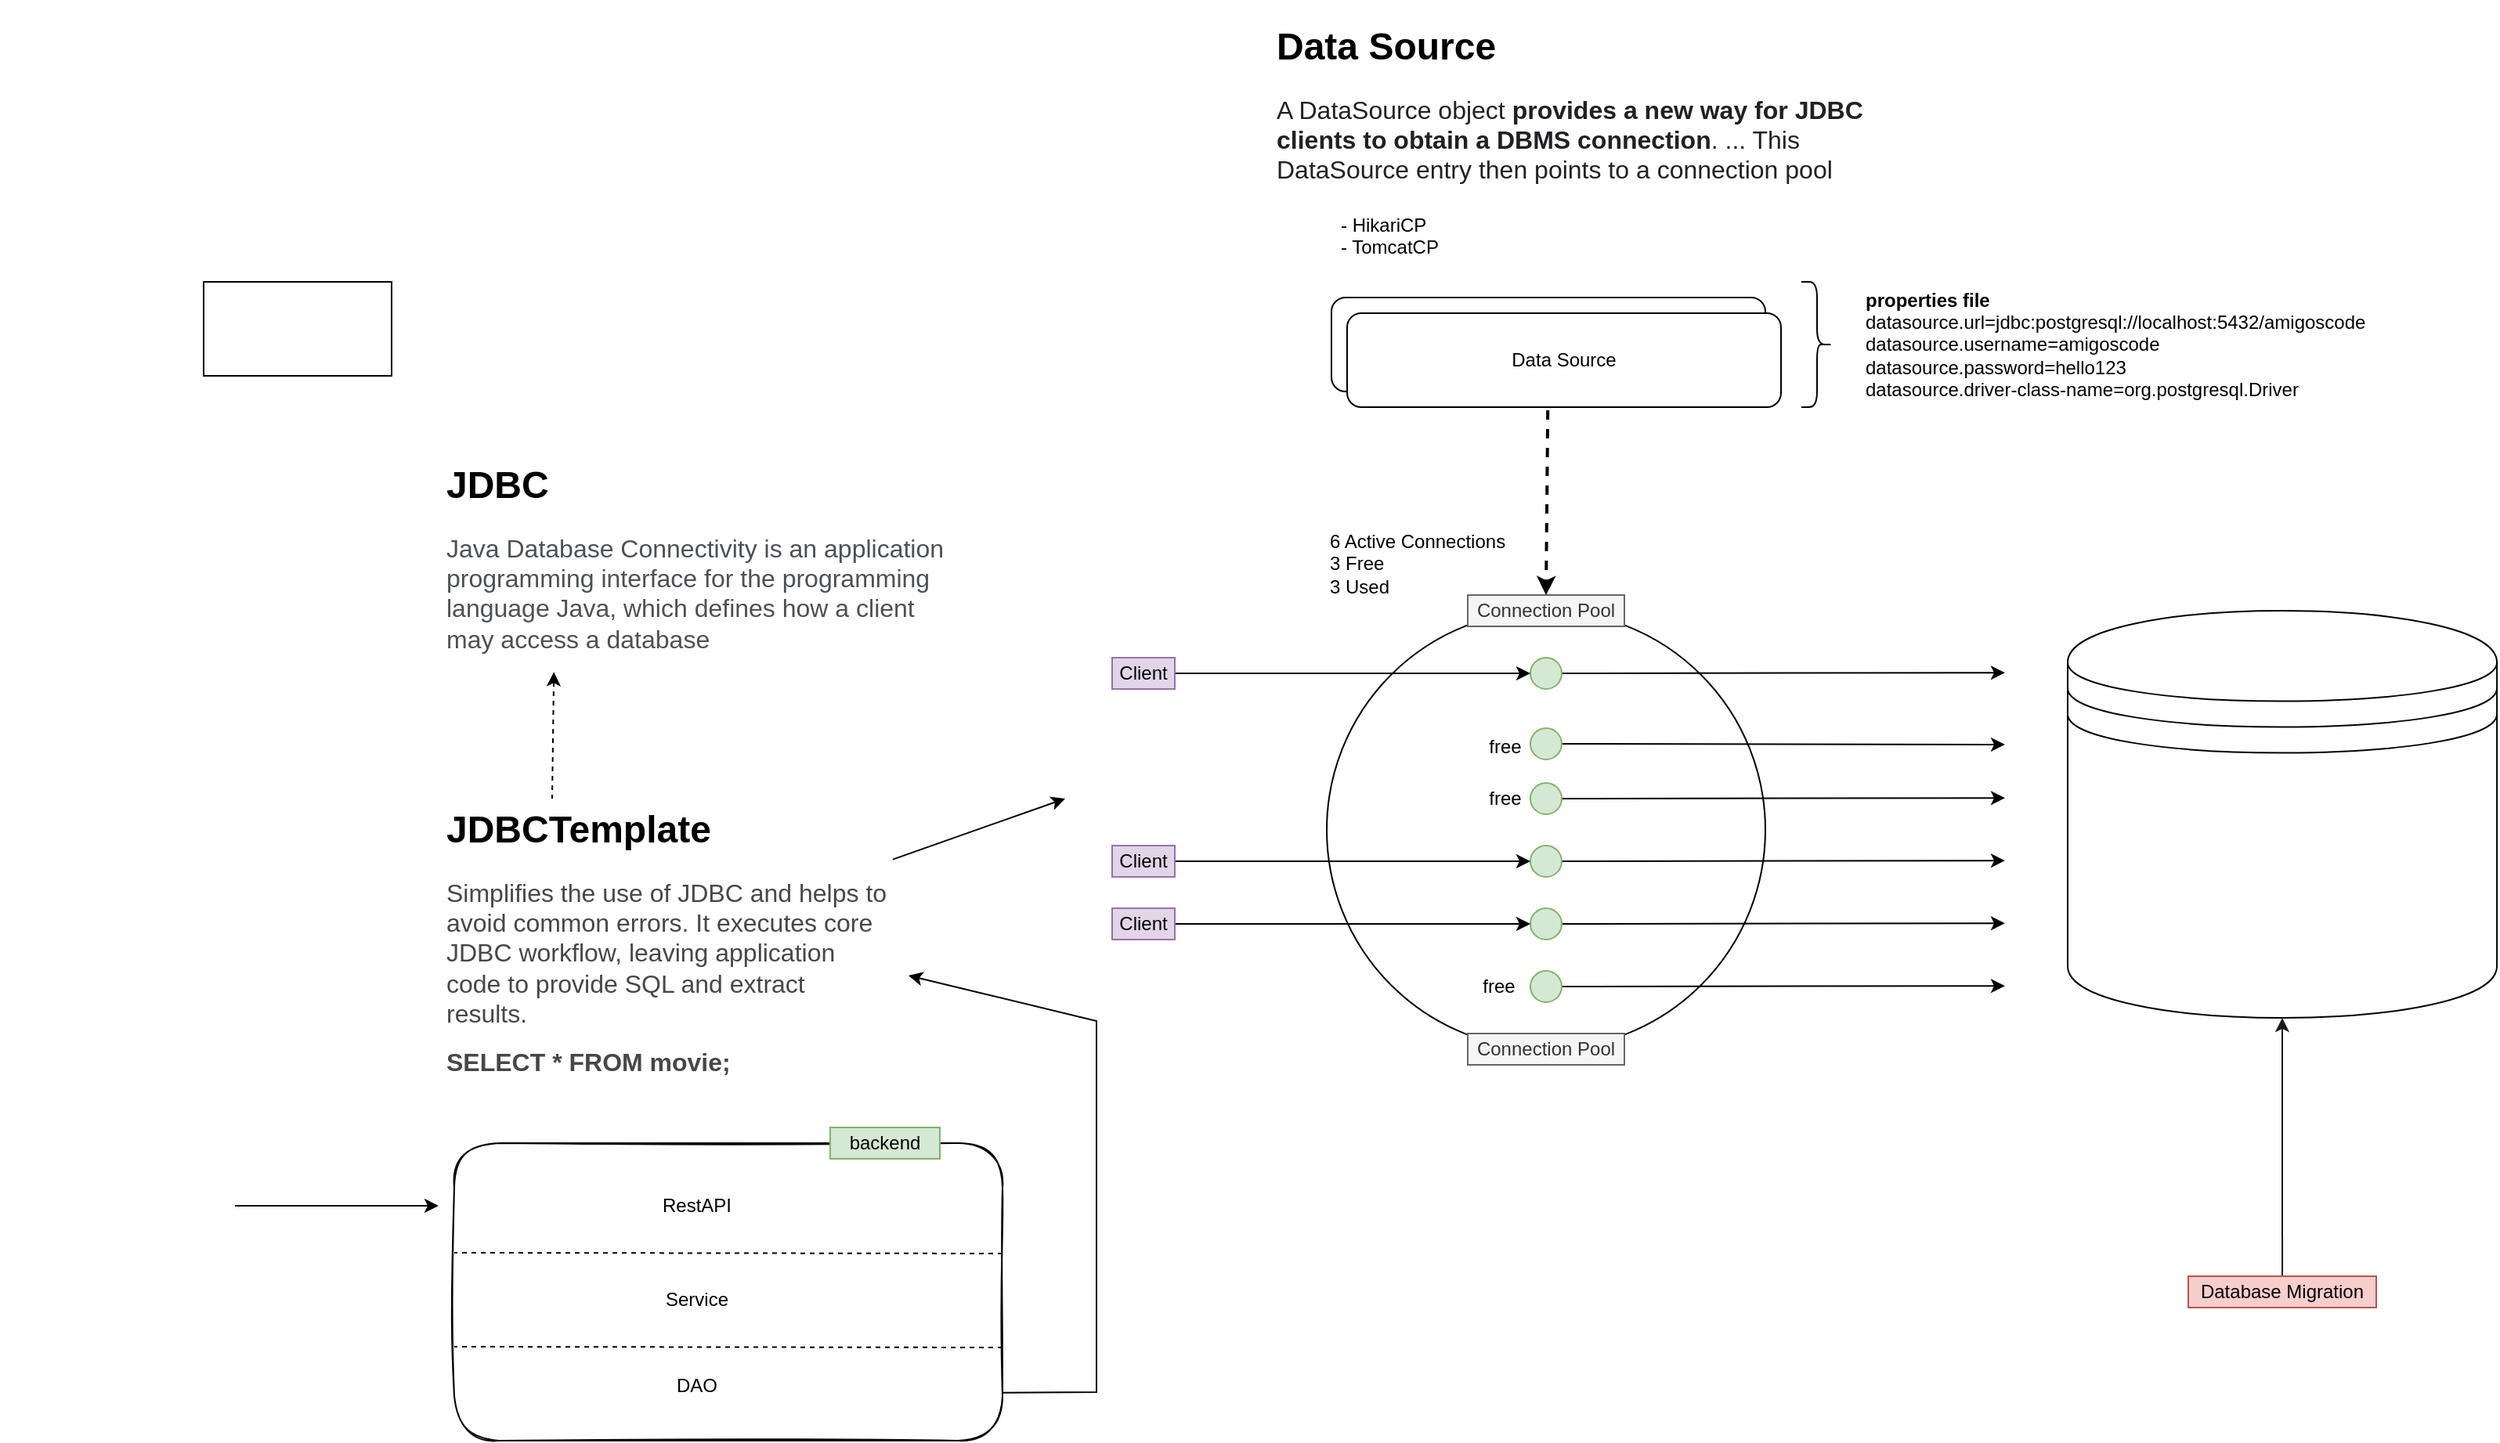 <mxfile>
    <diagram id="08NOcu-Tgr5mJoTlA-Wd" name="amigoscode">
        <mxGraphModel dx="1960" dy="441" grid="1" gridSize="10" guides="1" tooltips="1" connect="1" arrows="1" fold="1" page="0" pageScale="1" pageWidth="827" pageHeight="1169" math="0" shadow="0">
            <root>
                <mxCell id="0"/>
                <mxCell id="1" parent="0"/>
                <mxCell id="8" value="" style="shape=datastore;whiteSpace=wrap;html=1;fillColor=#FFFFFF;gradientColor=none;" parent="1" vertex="1">
                    <mxGeometry x="100" y="700" width="274.05" height="260" as="geometry"/>
                </mxCell>
                <mxCell id="65" style="edgeStyle=none;rounded=0;orthogonalLoop=1;jettySize=auto;html=1;exitX=0.223;exitY=0.994;exitDx=0;exitDy=0;entryX=0.25;entryY=0;entryDx=0;entryDy=0;dashed=1;startArrow=classic;startFill=1;endArrow=none;endFill=0;strokeWidth=1;exitPerimeter=0;" parent="1" source="11" target="12" edge="1">
                    <mxGeometry relative="1" as="geometry"/>
                </mxCell>
                <mxCell id="11" value="&lt;h1&gt;JDBC&lt;/h1&gt;&lt;p&gt;&lt;span style=&quot;color: rgb(77 , 81 , 86) ; background-color: rgb(255 , 255 , 255)&quot;&gt;&lt;font style=&quot;font-size: 16px&quot;&gt;Java Database Connectivity is an application programming interface for the programming language Java, which defines how a client may access a database&lt;/font&gt;&lt;/span&gt;&lt;br&gt;&lt;/p&gt;" style="text;html=1;strokeColor=none;fillColor=none;spacing=5;spacingTop=-20;whiteSpace=wrap;overflow=hidden;rounded=0;" parent="1" vertex="1">
                    <mxGeometry x="-940" y="600" width="330" height="140" as="geometry"/>
                </mxCell>
                <mxCell id="98" style="rounded=0;orthogonalLoop=1;jettySize=auto;html=1;" parent="1" source="12" edge="1">
                    <mxGeometry relative="1" as="geometry">
                        <mxPoint x="-540" y="820" as="targetPoint"/>
                    </mxGeometry>
                </mxCell>
                <mxCell id="12" value="&lt;h1&gt;JDBCTemplate&lt;/h1&gt;&lt;p&gt;&lt;span style=&quot;color: rgb(71 , 71 , 71) ; background-color: rgb(255 , 255 , 255)&quot;&gt;&lt;font style=&quot;font-size: 16px&quot;&gt;Simplifies the use of JDBC and helps to avoid common errors. It executes core JDBC workflow, leaving application code to provide SQL and extract results.&lt;/font&gt;&lt;/span&gt;&lt;br&gt;&lt;/p&gt;&lt;p&gt;&lt;span style=&quot;font-size: 16px ; color: rgb(71 , 71 , 71)&quot;&gt;&lt;b&gt;SELECT * FROM movie;&lt;/b&gt;&lt;/span&gt;&lt;br&gt;&lt;/p&gt;" style="text;html=1;strokeColor=none;fillColor=none;spacing=5;spacingTop=-20;whiteSpace=wrap;overflow=hidden;rounded=0;" parent="1" vertex="1">
                    <mxGeometry x="-940" y="820" width="290" height="180" as="geometry"/>
                </mxCell>
                <mxCell id="16" value="" style="ellipse;whiteSpace=wrap;html=1;aspect=fixed;" parent="1" vertex="1">
                    <mxGeometry x="-373" y="700" width="280" height="280" as="geometry"/>
                </mxCell>
                <mxCell id="43" style="edgeStyle=none;rounded=0;orthogonalLoop=1;jettySize=auto;html=1;exitX=1;exitY=0.5;exitDx=0;exitDy=0;" parent="1" source="18" edge="1">
                    <mxGeometry relative="1" as="geometry">
                        <mxPoint x="60" y="739.588" as="targetPoint"/>
                    </mxGeometry>
                </mxCell>
                <mxCell id="18" value="" style="ellipse;whiteSpace=wrap;html=1;aspect=fixed;fillColor=#d5e8d4;strokeColor=#82b366;" parent="1" vertex="1">
                    <mxGeometry x="-243" y="730" width="20" height="20" as="geometry"/>
                </mxCell>
                <mxCell id="44" style="edgeStyle=none;rounded=0;orthogonalLoop=1;jettySize=auto;html=1;exitX=1;exitY=0.5;exitDx=0;exitDy=0;" parent="1" source="19" edge="1">
                    <mxGeometry relative="1" as="geometry">
                        <mxPoint x="60" y="785.471" as="targetPoint"/>
                    </mxGeometry>
                </mxCell>
                <mxCell id="19" value="" style="ellipse;whiteSpace=wrap;html=1;aspect=fixed;fillColor=#d5e8d4;strokeColor=#82b366;" parent="1" vertex="1">
                    <mxGeometry x="-243" y="775" width="20" height="20" as="geometry"/>
                </mxCell>
                <mxCell id="45" style="edgeStyle=none;rounded=0;orthogonalLoop=1;jettySize=auto;html=1;exitX=1;exitY=0.5;exitDx=0;exitDy=0;" parent="1" source="20" edge="1">
                    <mxGeometry relative="1" as="geometry">
                        <mxPoint x="60" y="819.588" as="targetPoint"/>
                    </mxGeometry>
                </mxCell>
                <mxCell id="20" value="" style="ellipse;whiteSpace=wrap;html=1;aspect=fixed;fillColor=#d5e8d4;strokeColor=#82b366;" parent="1" vertex="1">
                    <mxGeometry x="-243" y="810" width="20" height="20" as="geometry"/>
                </mxCell>
                <mxCell id="46" style="edgeStyle=none;rounded=0;orthogonalLoop=1;jettySize=auto;html=1;exitX=1;exitY=0.5;exitDx=0;exitDy=0;" parent="1" source="21" edge="1">
                    <mxGeometry relative="1" as="geometry">
                        <mxPoint x="60" y="859.588" as="targetPoint"/>
                    </mxGeometry>
                </mxCell>
                <mxCell id="21" value="" style="ellipse;whiteSpace=wrap;html=1;aspect=fixed;fillColor=#d5e8d4;strokeColor=#82b366;" parent="1" vertex="1">
                    <mxGeometry x="-243" y="850" width="20" height="20" as="geometry"/>
                </mxCell>
                <mxCell id="47" style="edgeStyle=none;rounded=0;orthogonalLoop=1;jettySize=auto;html=1;exitX=1;exitY=0.5;exitDx=0;exitDy=0;" parent="1" source="22" edge="1">
                    <mxGeometry relative="1" as="geometry">
                        <mxPoint x="60" y="899.588" as="targetPoint"/>
                    </mxGeometry>
                </mxCell>
                <mxCell id="22" value="" style="ellipse;whiteSpace=wrap;html=1;aspect=fixed;fillColor=#d5e8d4;strokeColor=#82b366;" parent="1" vertex="1">
                    <mxGeometry x="-243" y="890" width="20" height="20" as="geometry"/>
                </mxCell>
                <mxCell id="48" style="edgeStyle=none;rounded=0;orthogonalLoop=1;jettySize=auto;html=1;exitX=1;exitY=0.5;exitDx=0;exitDy=0;" parent="1" source="23" edge="1">
                    <mxGeometry relative="1" as="geometry">
                        <mxPoint x="60" y="939.588" as="targetPoint"/>
                    </mxGeometry>
                </mxCell>
                <mxCell id="23" value="" style="ellipse;whiteSpace=wrap;html=1;aspect=fixed;fillColor=#d5e8d4;strokeColor=#82b366;" parent="1" vertex="1">
                    <mxGeometry x="-243" y="930" width="20" height="20" as="geometry"/>
                </mxCell>
                <mxCell id="28" style="rounded=0;orthogonalLoop=1;jettySize=auto;html=1;entryX=0;entryY=0.5;entryDx=0;entryDy=0;" parent="1" source="27" target="18" edge="1">
                    <mxGeometry relative="1" as="geometry"/>
                </mxCell>
                <mxCell id="27" value="Client" style="text;html=1;strokeColor=#9673a6;fillColor=#e1d5e7;align=center;verticalAlign=middle;whiteSpace=wrap;rounded=0;" parent="1" vertex="1">
                    <mxGeometry x="-510" y="730" width="40" height="20" as="geometry"/>
                </mxCell>
                <mxCell id="30" style="edgeStyle=none;rounded=0;orthogonalLoop=1;jettySize=auto;html=1;entryX=0;entryY=0.5;entryDx=0;entryDy=0;" parent="1" source="29" target="21" edge="1">
                    <mxGeometry relative="1" as="geometry"/>
                </mxCell>
                <mxCell id="29" value="Client" style="text;html=1;strokeColor=#9673a6;fillColor=#e1d5e7;align=center;verticalAlign=middle;whiteSpace=wrap;rounded=0;" parent="1" vertex="1">
                    <mxGeometry x="-510" y="850" width="40" height="20" as="geometry"/>
                </mxCell>
                <mxCell id="32" style="edgeStyle=none;rounded=0;orthogonalLoop=1;jettySize=auto;html=1;entryX=0;entryY=0.5;entryDx=0;entryDy=0;" parent="1" source="31" target="22" edge="1">
                    <mxGeometry relative="1" as="geometry"/>
                </mxCell>
                <mxCell id="31" value="Client" style="text;html=1;strokeColor=#9673a6;fillColor=#e1d5e7;align=center;verticalAlign=middle;whiteSpace=wrap;rounded=0;" parent="1" vertex="1">
                    <mxGeometry x="-510" y="890" width="40" height="20" as="geometry"/>
                </mxCell>
                <mxCell id="33" value="Connection Pool" style="text;html=1;strokeColor=#666666;fillColor=#f5f5f5;align=center;verticalAlign=middle;whiteSpace=wrap;rounded=0;fontColor=#333333;" parent="1" vertex="1">
                    <mxGeometry x="-283" y="690" width="100" height="20" as="geometry"/>
                </mxCell>
                <mxCell id="49" value="free" style="text;html=1;strokeColor=none;fillColor=none;align=center;verticalAlign=middle;whiteSpace=wrap;rounded=0;" parent="1" vertex="1">
                    <mxGeometry x="-279" y="777" width="40" height="20" as="geometry"/>
                </mxCell>
                <mxCell id="51" value="free" style="text;html=1;strokeColor=none;fillColor=none;align=center;verticalAlign=middle;whiteSpace=wrap;rounded=0;" parent="1" vertex="1">
                    <mxGeometry x="-279" y="810" width="40" height="20" as="geometry"/>
                </mxCell>
                <mxCell id="52" value="free" style="text;html=1;strokeColor=none;fillColor=none;align=center;verticalAlign=middle;whiteSpace=wrap;rounded=0;" parent="1" vertex="1">
                    <mxGeometry x="-283" y="930" width="40" height="20" as="geometry"/>
                </mxCell>
                <mxCell id="60" style="edgeStyle=none;rounded=0;orthogonalLoop=1;jettySize=auto;html=1;entryX=0.5;entryY=0;entryDx=0;entryDy=0;dashed=1;strokeWidth=2;" parent="1" source="59" target="33" edge="1">
                    <mxGeometry relative="1" as="geometry"/>
                </mxCell>
                <mxCell id="59" value="Data Source" style="rounded=1;whiteSpace=wrap;html=1;" parent="1" vertex="1">
                    <mxGeometry x="-370" y="500" width="277" height="60" as="geometry"/>
                </mxCell>
                <mxCell id="62" value="&lt;h1&gt;Data Source&lt;/h1&gt;&lt;p&gt;&lt;span style=&quot;background-color: rgb(255 , 255 , 255)&quot;&gt;&lt;span style=&quot;color: rgb(32 , 33 , 36) ; font-family: &amp;#34;arial&amp;#34; , sans-serif ; font-size: 16px&quot;&gt;A DataSource object&amp;nbsp;&lt;/span&gt;&lt;b style=&quot;color: rgb(32 , 33 , 36) ; font-family: &amp;#34;arial&amp;#34; , sans-serif ; font-size: 16px&quot;&gt;provides a new way for JDBC clients to obtain a DBMS connection&lt;/b&gt;&lt;span style=&quot;color: rgb(32 , 33 , 36) ; font-family: &amp;#34;arial&amp;#34; , sans-serif ; font-size: 16px&quot;&gt;. ... This DataSource entry then points to a connection pool&lt;/span&gt;&lt;/span&gt;&lt;br&gt;&lt;/p&gt;" style="text;html=1;strokeColor=none;fillColor=none;spacing=5;spacingTop=-20;whiteSpace=wrap;overflow=hidden;rounded=0;" parent="1" vertex="1">
                    <mxGeometry x="-410" y="320" width="420" height="120" as="geometry"/>
                </mxCell>
                <mxCell id="63" value="" style="shape=curlyBracket;whiteSpace=wrap;html=1;rounded=1;flipH=1;fillColor=#FFFFFF;gradientColor=none;size=0.5;" parent="1" vertex="1">
                    <mxGeometry x="-70" y="490" width="20" height="80" as="geometry"/>
                </mxCell>
                <mxCell id="64" value="&lt;div&gt;&lt;b&gt;properties file&lt;/b&gt;&lt;/div&gt;&lt;div&gt;&lt;span&gt;datasource.url=jdbc:postgresql://localhost:5432/amigoscode&lt;/span&gt;&lt;br&gt;&lt;/div&gt;&lt;div&gt;datasource.username=amigoscode&lt;/div&gt;&lt;div&gt;datasource.password=hello123&lt;/div&gt;&lt;div&gt;datasource.driver-class-name=org.postgresql.Driver&lt;/div&gt;" style="text;html=1;strokeColor=none;fillColor=none;align=left;verticalAlign=middle;whiteSpace=wrap;rounded=0;" parent="1" vertex="1">
                    <mxGeometry x="-30.97" y="490" width="330" height="80" as="geometry"/>
                </mxCell>
                <mxCell id="66" value="" style="shape=image;verticalLabelPosition=bottom;labelBackgroundColor=#ffffff;verticalAlign=top;aspect=fixed;imageAspect=0;image=https://upload.wikimedia.org/wikipedia/commons/thumb/e/e1/Flyway_logo.svg/1200px-Flyway_logo.svg.png;fontStyle=0" parent="1" vertex="1">
                    <mxGeometry x="70" y="1090" width="115.79" height="110" as="geometry"/>
                </mxCell>
                <mxCell id="74" style="edgeStyle=none;rounded=0;orthogonalLoop=1;jettySize=auto;html=1;exitX=0.5;exitY=0;exitDx=0;exitDy=0;startArrow=none;startFill=0;endArrow=classic;endFill=1;strokeColor=#1A1A1A;strokeWidth=1;" parent="1" source="69" edge="1">
                    <mxGeometry relative="1" as="geometry">
                        <mxPoint x="237" y="960" as="targetPoint"/>
                    </mxGeometry>
                </mxCell>
                <mxCell id="69" value="Database Migration" style="text;html=1;strokeColor=#b85450;fillColor=#f8cecc;align=center;verticalAlign=middle;whiteSpace=wrap;rounded=0;" parent="1" vertex="1">
                    <mxGeometry x="177.02" y="1125" width="120" height="20" as="geometry"/>
                </mxCell>
                <mxCell id="71" value="" style="shape=image;verticalLabelPosition=bottom;labelBackgroundColor=#ffffff;verticalAlign=top;aspect=fixed;imageAspect=0;image=https://www.liquibase.com/wp-content/uploads/sites/4/2020/05/Liquibase_logo_horizontal_RGB.png;" parent="1" vertex="1">
                    <mxGeometry x="216.26" y="1165.41" width="157.79" height="34.59" as="geometry"/>
                </mxCell>
                <mxCell id="73" value="" style="shape=image;verticalLabelPosition=bottom;labelBackgroundColor=#ffffff;verticalAlign=top;aspect=fixed;imageAspect=0;image=https://upload.wikimedia.org/wikipedia/commons/thumb/2/29/Postgresql_elephant.svg/1200px-Postgresql_elephant.svg.png;" parent="1" vertex="1">
                    <mxGeometry x="193.41" y="820" width="87.23" height="90" as="geometry"/>
                </mxCell>
                <mxCell id="76" value="- HikariCP&#10;- TomcatCP" style="text;strokeColor=none;fillColor=none;align=left;verticalAlign=top;spacingLeft=4;spacingRight=4;overflow=hidden;rotatable=0;points=[[0,0.5],[1,0.5]];portConstraint=eastwest;fontStyle=0" parent="1" vertex="1">
                    <mxGeometry x="-370" y="440" width="110" height="40" as="geometry"/>
                </mxCell>
                <mxCell id="99" style="edgeStyle=none;rounded=0;orthogonalLoop=1;jettySize=auto;html=1;exitX=1;exitY=0.839;exitDx=0;exitDy=0;exitPerimeter=0;" parent="1" source="77" edge="1">
                    <mxGeometry relative="1" as="geometry">
                        <mxPoint x="-640" y="933" as="targetPoint"/>
                        <Array as="points">
                            <mxPoint x="-520" y="1199"/>
                            <mxPoint x="-520" y="962"/>
                        </Array>
                    </mxGeometry>
                </mxCell>
                <mxCell id="77" value="" style="rounded=1;whiteSpace=wrap;html=1;strokeWidth=1;fillWeight=4;hachureGap=8;hachureAngle=45;sketch=1;fillColor=none;" parent="1" vertex="1">
                    <mxGeometry x="-930" y="1040" width="350" height="190" as="geometry"/>
                </mxCell>
                <mxCell id="80" value="RestAPI" style="text;html=1;strokeColor=none;fillColor=none;align=center;verticalAlign=middle;whiteSpace=wrap;rounded=0;" parent="1" vertex="1">
                    <mxGeometry x="-795" y="1070" width="40" height="20" as="geometry"/>
                </mxCell>
                <mxCell id="86" value="" style="endArrow=none;dashed=1;html=1;entryX=0;entryY=0.25;entryDx=0;entryDy=0;" parent="1" edge="1">
                    <mxGeometry width="50" height="50" relative="1" as="geometry">
                        <mxPoint x="-580" y="1170.5" as="sourcePoint"/>
                        <mxPoint x="-930" y="1170" as="targetPoint"/>
                    </mxGeometry>
                </mxCell>
                <mxCell id="87" value="" style="endArrow=none;dashed=1;html=1;entryX=0;entryY=0.25;entryDx=0;entryDy=0;" parent="1" edge="1">
                    <mxGeometry width="50" height="50" relative="1" as="geometry">
                        <mxPoint x="-580" y="1110.5" as="sourcePoint"/>
                        <mxPoint x="-930" y="1110" as="targetPoint"/>
                    </mxGeometry>
                </mxCell>
                <mxCell id="88" value="Service" style="text;html=1;strokeColor=none;fillColor=none;align=center;verticalAlign=middle;whiteSpace=wrap;rounded=0;" parent="1" vertex="1">
                    <mxGeometry x="-795" y="1130" width="40" height="20" as="geometry"/>
                </mxCell>
                <mxCell id="89" value="DAO" style="text;html=1;strokeColor=none;fillColor=none;align=center;verticalAlign=middle;whiteSpace=wrap;rounded=0;" parent="1" vertex="1">
                    <mxGeometry x="-795" y="1185.41" width="40" height="20" as="geometry"/>
                </mxCell>
                <mxCell id="90" value="backend" style="text;html=1;strokeColor=#82b366;fillColor=#d5e8d4;align=center;verticalAlign=middle;whiteSpace=wrap;rounded=0;" parent="1" vertex="1">
                    <mxGeometry x="-690" y="1030" width="70" height="20" as="geometry"/>
                </mxCell>
                <mxCell id="97" style="edgeStyle=orthogonalEdgeStyle;rounded=0;orthogonalLoop=1;jettySize=auto;html=1;" parent="1" edge="1">
                    <mxGeometry relative="1" as="geometry">
                        <mxPoint x="-940" y="1080" as="targetPoint"/>
                        <mxPoint x="-1070" y="1080" as="sourcePoint"/>
                    </mxGeometry>
                </mxCell>
                <mxCell id="102" value="" style="shape=image;verticalLabelPosition=bottom;labelBackgroundColor=#ffffff;verticalAlign=top;aspect=fixed;imageAspect=0;image=https://dev.socialidnow.com/images/1/16/Postman.png;" parent="1" vertex="1">
                    <mxGeometry x="-1220" y="1055" width="135.42" height="50" as="geometry"/>
                </mxCell>
                <mxCell id="105" value="Data Source" style="rounded=1;whiteSpace=wrap;html=1;" parent="1" vertex="1">
                    <mxGeometry x="-360" y="510" width="277" height="60" as="geometry"/>
                </mxCell>
                <mxCell id="108" value="Connection Pool" style="text;html=1;strokeColor=#666666;fillColor=#f5f5f5;align=center;verticalAlign=middle;whiteSpace=wrap;rounded=0;fontColor=#333333;" parent="1" vertex="1">
                    <mxGeometry x="-283" y="970" width="100" height="20" as="geometry"/>
                </mxCell>
                <mxCell id="109" value="6 Active Connections&lt;br&gt;3 Free&lt;br&gt;3 Used&amp;nbsp;" style="text;html=1;align=left;verticalAlign=middle;resizable=0;points=[];autosize=1;strokeColor=none;" parent="1" vertex="1">
                    <mxGeometry x="-373" y="645" width="130" height="50" as="geometry"/>
                </mxCell>
                <mxCell id="110" value="" style="whiteSpace=wrap;html=1;" vertex="1" parent="1">
                    <mxGeometry x="-1090" y="490" width="120" height="60" as="geometry"/>
                </mxCell>
            </root>
        </mxGraphModel>
    </diagram>
</mxfile>